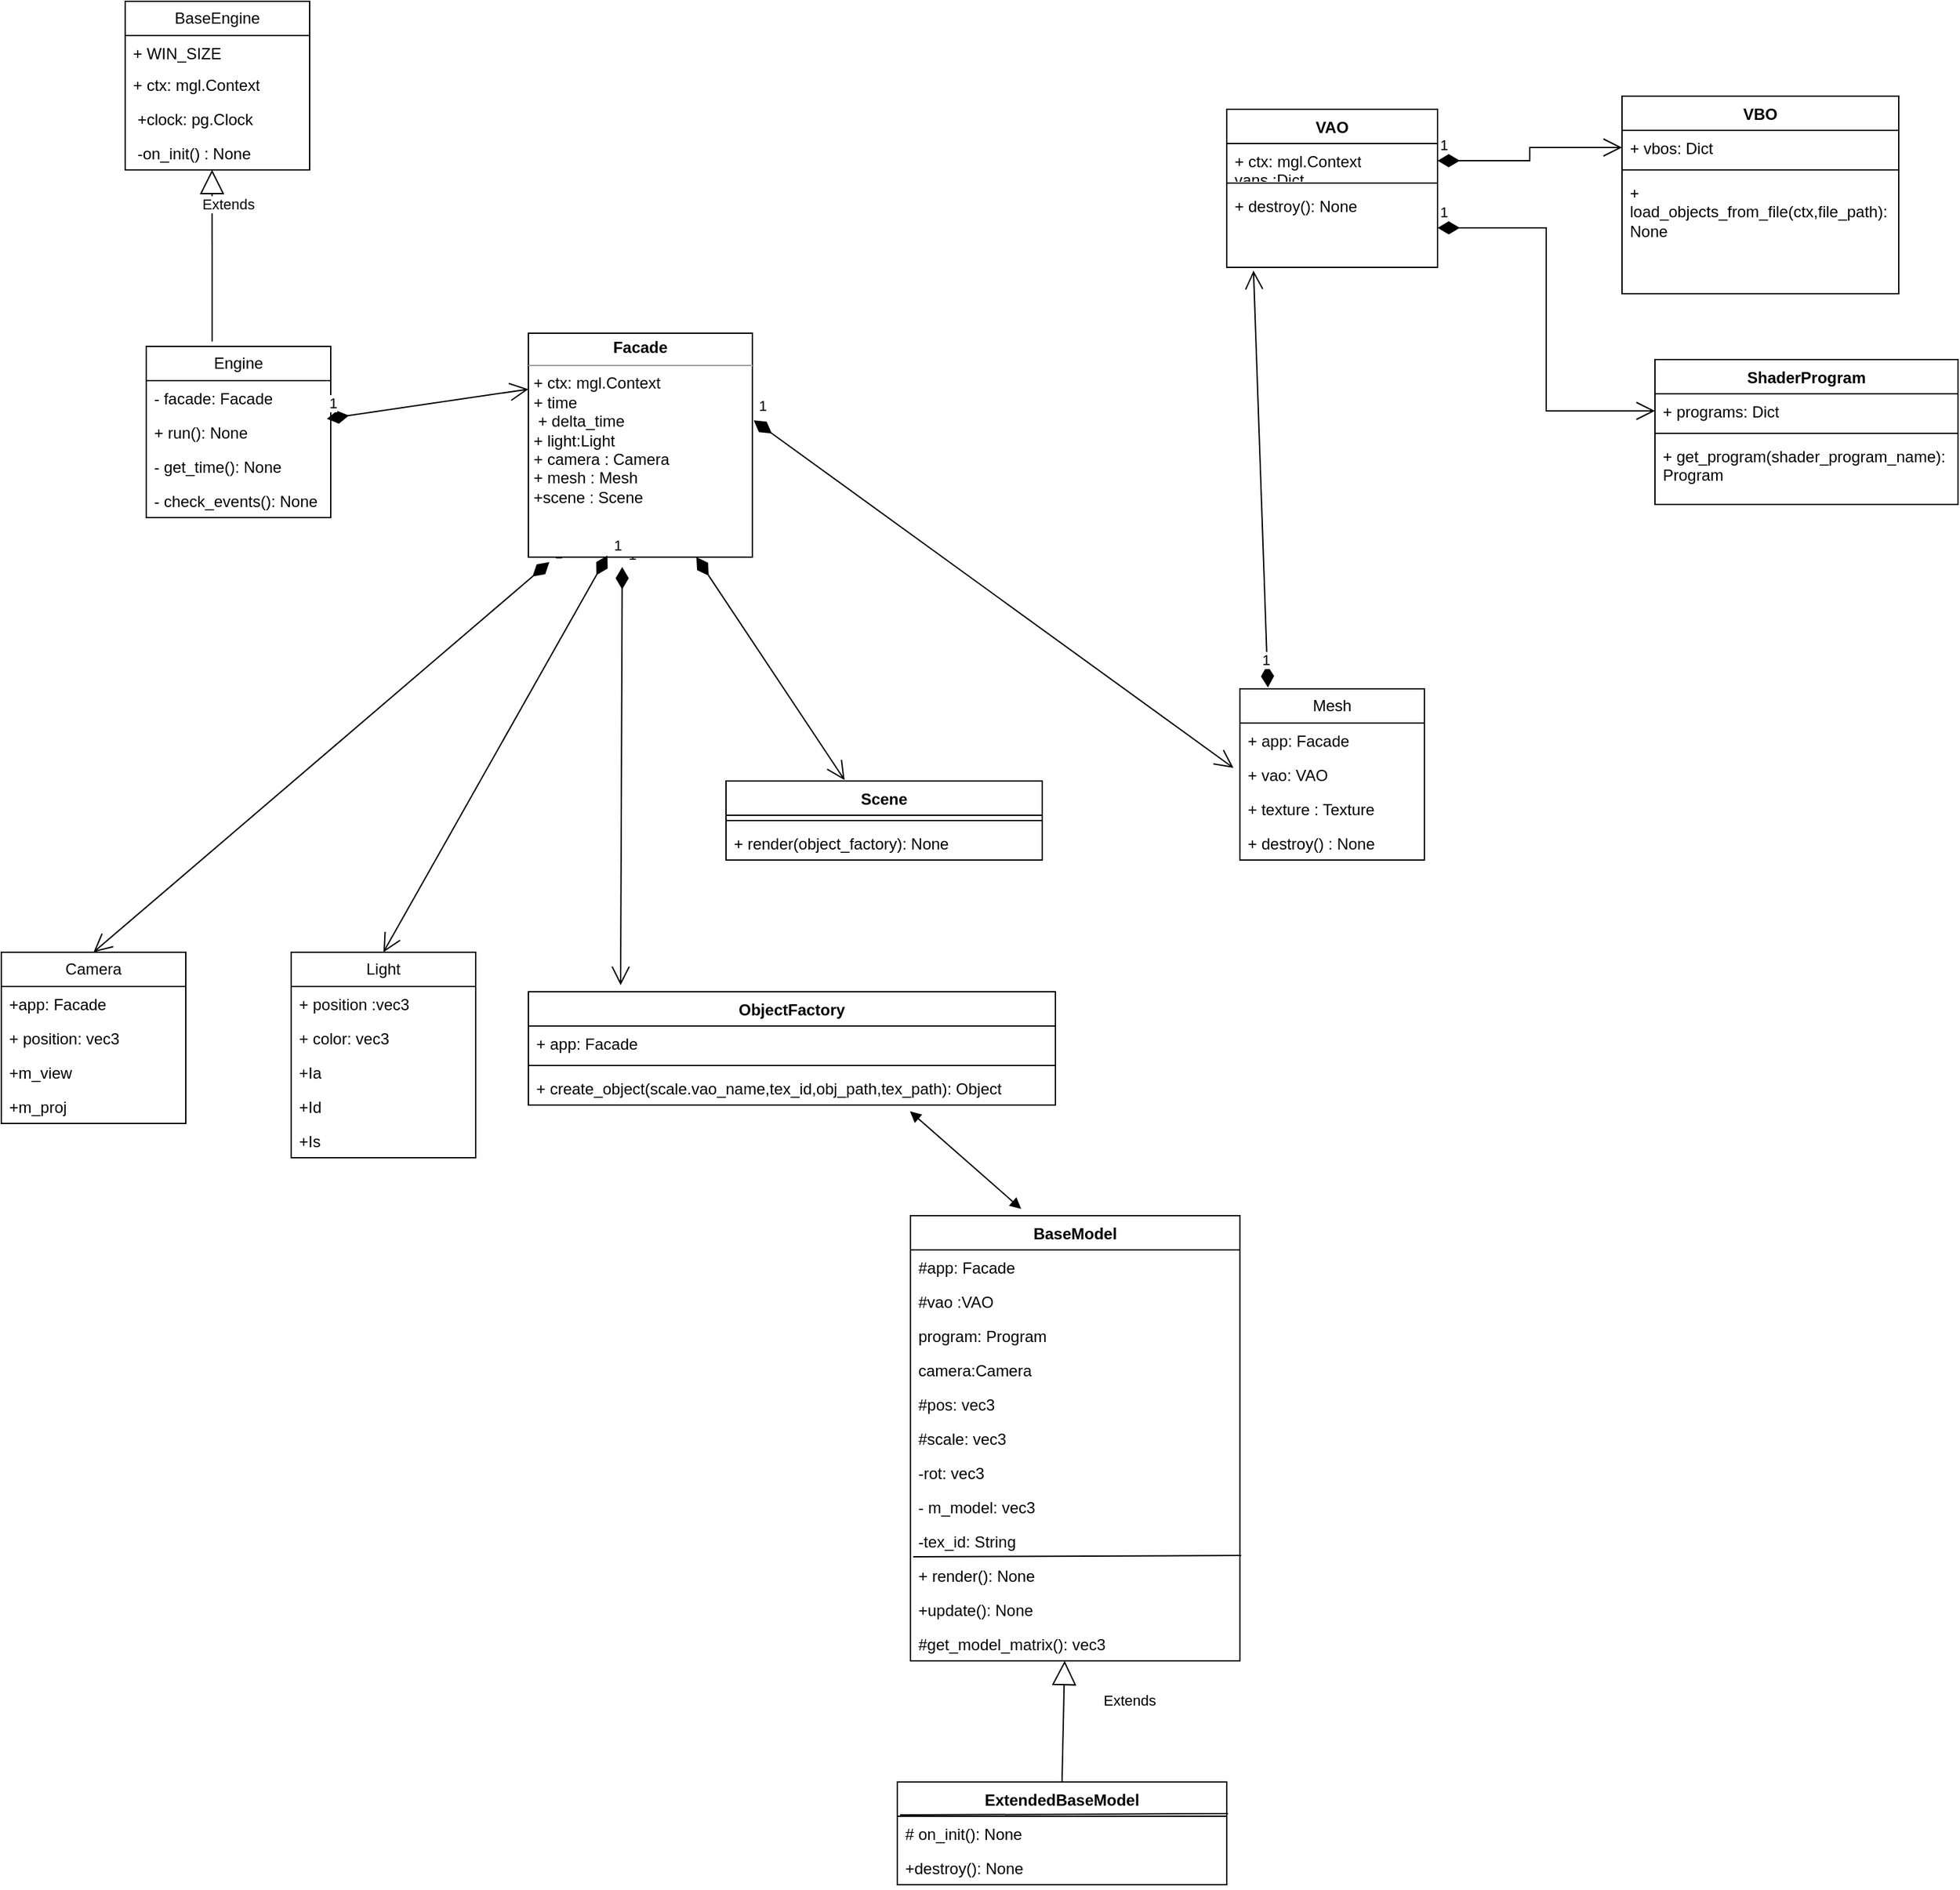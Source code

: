 <mxfile version="22.1.18" type="github">
  <diagram name="Page-1" id="10tANic_bvFwRtT_Bomh">
    <mxGraphModel dx="954" dy="1709" grid="1" gridSize="10" guides="1" tooltips="1" connect="1" arrows="1" fold="1" page="1" pageScale="1" pageWidth="827" pageHeight="1169" math="0" shadow="0">
      <root>
        <mxCell id="0" />
        <mxCell id="1" parent="0" />
        <mxCell id="u18TdW2rYONK3uZv50w_-1" value="Engine" style="swimlane;fontStyle=0;childLayout=stackLayout;horizontal=1;startSize=26;fillColor=none;horizontalStack=0;resizeParent=1;resizeParentMax=0;resizeLast=0;collapsible=1;marginBottom=0;whiteSpace=wrap;html=1;" parent="1" vertex="1">
          <mxGeometry x="290" y="160" width="140" height="130" as="geometry" />
        </mxCell>
        <mxCell id="u18TdW2rYONK3uZv50w_-2" value="- facade: Facade" style="text;strokeColor=none;fillColor=none;align=left;verticalAlign=top;spacingLeft=4;spacingRight=4;overflow=hidden;rotatable=0;points=[[0,0.5],[1,0.5]];portConstraint=eastwest;whiteSpace=wrap;html=1;" parent="u18TdW2rYONK3uZv50w_-1" vertex="1">
          <mxGeometry y="26" width="140" height="26" as="geometry" />
        </mxCell>
        <mxCell id="u18TdW2rYONK3uZv50w_-3" value="+ run(): None" style="text;strokeColor=none;fillColor=none;align=left;verticalAlign=top;spacingLeft=4;spacingRight=4;overflow=hidden;rotatable=0;points=[[0,0.5],[1,0.5]];portConstraint=eastwest;whiteSpace=wrap;html=1;" parent="u18TdW2rYONK3uZv50w_-1" vertex="1">
          <mxGeometry y="52" width="140" height="26" as="geometry" />
        </mxCell>
        <mxCell id="_SxgaZ3hFFK2X-whmdZK-2" value="- get_time(): None" style="text;strokeColor=none;fillColor=none;align=left;verticalAlign=top;spacingLeft=4;spacingRight=4;overflow=hidden;rotatable=0;points=[[0,0.5],[1,0.5]];portConstraint=eastwest;whiteSpace=wrap;html=1;" vertex="1" parent="u18TdW2rYONK3uZv50w_-1">
          <mxGeometry y="78" width="140" height="26" as="geometry" />
        </mxCell>
        <mxCell id="_SxgaZ3hFFK2X-whmdZK-3" value="- check_events(): None" style="text;strokeColor=none;fillColor=none;align=left;verticalAlign=top;spacingLeft=4;spacingRight=4;overflow=hidden;rotatable=0;points=[[0,0.5],[1,0.5]];portConstraint=eastwest;whiteSpace=wrap;html=1;" vertex="1" parent="u18TdW2rYONK3uZv50w_-1">
          <mxGeometry y="104" width="140" height="26" as="geometry" />
        </mxCell>
        <mxCell id="u18TdW2rYONK3uZv50w_-5" value="BaseEngine" style="swimlane;fontStyle=0;childLayout=stackLayout;horizontal=1;startSize=26;fillColor=none;horizontalStack=0;resizeParent=1;resizeParentMax=0;resizeLast=0;collapsible=1;marginBottom=0;whiteSpace=wrap;html=1;" parent="1" vertex="1">
          <mxGeometry x="274" y="-102" width="140" height="128" as="geometry" />
        </mxCell>
        <mxCell id="u18TdW2rYONK3uZv50w_-6" value="+ WIN_SIZE  " style="text;strokeColor=none;fillColor=none;align=left;verticalAlign=top;spacingLeft=4;spacingRight=4;overflow=hidden;rotatable=0;points=[[0,0.5],[1,0.5]];portConstraint=eastwest;whiteSpace=wrap;html=1;" parent="u18TdW2rYONK3uZv50w_-5" vertex="1">
          <mxGeometry y="26" width="140" height="24" as="geometry" />
        </mxCell>
        <mxCell id="u18TdW2rYONK3uZv50w_-7" value="+ ctx: mgl.Context" style="text;strokeColor=none;fillColor=none;align=left;verticalAlign=top;spacingLeft=4;spacingRight=4;overflow=hidden;rotatable=0;points=[[0,0.5],[1,0.5]];portConstraint=eastwest;whiteSpace=wrap;html=1;" parent="u18TdW2rYONK3uZv50w_-5" vertex="1">
          <mxGeometry y="50" width="140" height="26" as="geometry" />
        </mxCell>
        <mxCell id="u18TdW2rYONK3uZv50w_-8" value="&amp;nbsp;+clock: pg.Clock" style="text;strokeColor=none;fillColor=none;align=left;verticalAlign=top;spacingLeft=4;spacingRight=4;overflow=hidden;rotatable=0;points=[[0,0.5],[1,0.5]];portConstraint=eastwest;whiteSpace=wrap;html=1;" parent="u18TdW2rYONK3uZv50w_-5" vertex="1">
          <mxGeometry y="76" width="140" height="26" as="geometry" />
        </mxCell>
        <mxCell id="_SxgaZ3hFFK2X-whmdZK-1" value="&amp;nbsp;-on_init() : None" style="text;strokeColor=none;fillColor=none;align=left;verticalAlign=top;spacingLeft=4;spacingRight=4;overflow=hidden;rotatable=0;points=[[0,0.5],[1,0.5]];portConstraint=eastwest;whiteSpace=wrap;html=1;" vertex="1" parent="u18TdW2rYONK3uZv50w_-5">
          <mxGeometry y="102" width="140" height="26" as="geometry" />
        </mxCell>
        <mxCell id="u18TdW2rYONK3uZv50w_-13" value="Extends" style="endArrow=block;endSize=16;endFill=0;html=1;rounded=0;exitX=0.357;exitY=-0.029;exitDx=0;exitDy=0;exitPerimeter=0;entryX=0.471;entryY=0.996;entryDx=0;entryDy=0;entryPerimeter=0;" parent="1" source="u18TdW2rYONK3uZv50w_-1" target="_SxgaZ3hFFK2X-whmdZK-1" edge="1">
          <mxGeometry x="0.596" y="-12" width="160" relative="1" as="geometry">
            <mxPoint x="330" y="280" as="sourcePoint" />
            <mxPoint x="340" y="30" as="targetPoint" />
            <mxPoint as="offset" />
          </mxGeometry>
        </mxCell>
        <mxCell id="u18TdW2rYONK3uZv50w_-27" value="1" style="endArrow=open;html=1;endSize=12;startArrow=diamondThin;startSize=14;startFill=1;align=left;verticalAlign=bottom;rounded=0;entryX=0;entryY=0.25;entryDx=0;entryDy=0;exitX=0.979;exitY=0.115;exitDx=0;exitDy=0;exitPerimeter=0;" parent="1" source="u18TdW2rYONK3uZv50w_-3" target="u18TdW2rYONK3uZv50w_-99" edge="1">
          <mxGeometry x="-1" y="3" relative="1" as="geometry">
            <mxPoint x="360" y="411" as="sourcePoint" />
            <mxPoint x="608.08" y="356.192" as="targetPoint" />
          </mxGeometry>
        </mxCell>
        <mxCell id="u18TdW2rYONK3uZv50w_-32" value="1" style="endArrow=open;html=1;endSize=12;startArrow=diamondThin;startSize=14;startFill=1;align=left;verticalAlign=bottom;rounded=0;exitX=0.094;exitY=1.022;exitDx=0;exitDy=0;entryX=0.5;entryY=0;entryDx=0;entryDy=0;exitPerimeter=0;" parent="1" source="u18TdW2rYONK3uZv50w_-99" target="_SxgaZ3hFFK2X-whmdZK-9" edge="1">
          <mxGeometry x="-1" y="3" relative="1" as="geometry">
            <mxPoint x="610" y="441" as="sourcePoint" />
            <mxPoint x="254.96" y="602.13" as="targetPoint" />
          </mxGeometry>
        </mxCell>
        <mxCell id="u18TdW2rYONK3uZv50w_-34" value="ObjectFactory" style="swimlane;fontStyle=1;align=center;verticalAlign=top;childLayout=stackLayout;horizontal=1;startSize=26;horizontalStack=0;resizeParent=1;resizeParentMax=0;resizeLast=0;collapsible=1;marginBottom=0;whiteSpace=wrap;html=1;" parent="1" vertex="1">
          <mxGeometry x="580" y="650" width="400" height="86" as="geometry" />
        </mxCell>
        <mxCell id="u18TdW2rYONK3uZv50w_-35" value="+ app: Facade" style="text;strokeColor=none;fillColor=none;align=left;verticalAlign=top;spacingLeft=4;spacingRight=4;overflow=hidden;rotatable=0;points=[[0,0.5],[1,0.5]];portConstraint=eastwest;whiteSpace=wrap;html=1;" parent="u18TdW2rYONK3uZv50w_-34" vertex="1">
          <mxGeometry y="26" width="400" height="26" as="geometry" />
        </mxCell>
        <mxCell id="u18TdW2rYONK3uZv50w_-36" value="" style="line;strokeWidth=1;fillColor=none;align=left;verticalAlign=middle;spacingTop=-1;spacingLeft=3;spacingRight=3;rotatable=0;labelPosition=right;points=[];portConstraint=eastwest;strokeColor=inherit;" parent="u18TdW2rYONK3uZv50w_-34" vertex="1">
          <mxGeometry y="52" width="400" height="8" as="geometry" />
        </mxCell>
        <mxCell id="_SxgaZ3hFFK2X-whmdZK-24" value="+ create_object(scale.vao_name,tex_id,obj_path,tex_path): Object" style="text;strokeColor=none;fillColor=none;align=left;verticalAlign=top;spacingLeft=4;spacingRight=4;overflow=hidden;rotatable=0;points=[[0,0.5],[1,0.5]];portConstraint=eastwest;whiteSpace=wrap;html=1;" vertex="1" parent="u18TdW2rYONK3uZv50w_-34">
          <mxGeometry y="60" width="400" height="26" as="geometry" />
        </mxCell>
        <mxCell id="u18TdW2rYONK3uZv50w_-38" value="1" style="endArrow=open;html=1;endSize=12;startArrow=diamondThin;startSize=14;startFill=1;align=left;verticalAlign=bottom;rounded=0;entryX=0.175;entryY=-0.058;entryDx=0;entryDy=0;exitX=0.419;exitY=1.044;exitDx=0;exitDy=0;exitPerimeter=0;entryPerimeter=0;" parent="1" source="u18TdW2rYONK3uZv50w_-99" target="u18TdW2rYONK3uZv50w_-34" edge="1">
          <mxGeometry x="-1" y="3" relative="1" as="geometry">
            <mxPoint x="710.96" y="453.012" as="sourcePoint" />
            <mxPoint x="990" y="593" as="targetPoint" />
          </mxGeometry>
        </mxCell>
        <mxCell id="u18TdW2rYONK3uZv50w_-40" value="Scene" style="swimlane;fontStyle=1;align=center;verticalAlign=top;childLayout=stackLayout;horizontal=1;startSize=26;horizontalStack=0;resizeParent=1;resizeParentMax=0;resizeLast=0;collapsible=1;marginBottom=0;whiteSpace=wrap;html=1;" parent="1" vertex="1">
          <mxGeometry x="730" y="490" width="240" height="60" as="geometry" />
        </mxCell>
        <mxCell id="u18TdW2rYONK3uZv50w_-42" value="" style="line;strokeWidth=1;fillColor=none;align=left;verticalAlign=middle;spacingTop=-1;spacingLeft=3;spacingRight=3;rotatable=0;labelPosition=right;points=[];portConstraint=eastwest;strokeColor=inherit;" parent="u18TdW2rYONK3uZv50w_-40" vertex="1">
          <mxGeometry y="26" width="240" height="8" as="geometry" />
        </mxCell>
        <mxCell id="u18TdW2rYONK3uZv50w_-43" value="+ render(object_factory): None" style="text;strokeColor=none;fillColor=none;align=left;verticalAlign=top;spacingLeft=4;spacingRight=4;overflow=hidden;rotatable=0;points=[[0,0.5],[1,0.5]];portConstraint=eastwest;whiteSpace=wrap;html=1;" parent="u18TdW2rYONK3uZv50w_-40" vertex="1">
          <mxGeometry y="34" width="240" height="26" as="geometry" />
        </mxCell>
        <mxCell id="u18TdW2rYONK3uZv50w_-44" value="1" style="endArrow=open;html=1;endSize=12;startArrow=diamondThin;startSize=14;startFill=1;align=left;verticalAlign=bottom;rounded=0;exitX=0.75;exitY=1;exitDx=0;exitDy=0;entryX=0.375;entryY=-0.012;entryDx=0;entryDy=0;entryPerimeter=0;" parent="1" source="u18TdW2rYONK3uZv50w_-99" target="u18TdW2rYONK3uZv50w_-40" edge="1">
          <mxGeometry x="-1" y="3" relative="1" as="geometry">
            <mxPoint x="770" y="441" as="sourcePoint" />
            <mxPoint x="1016.88" y="610.012" as="targetPoint" />
          </mxGeometry>
        </mxCell>
        <mxCell id="u18TdW2rYONK3uZv50w_-84" value="1" style="endArrow=open;html=1;endSize=12;startArrow=diamondThin;startSize=14;startFill=1;align=left;verticalAlign=bottom;rounded=0;exitX=1.006;exitY=0.389;exitDx=0;exitDy=0;entryX=-0.035;entryY=0.309;entryDx=0;entryDy=0;exitPerimeter=0;entryPerimeter=0;" parent="1" source="u18TdW2rYONK3uZv50w_-99" target="_SxgaZ3hFFK2X-whmdZK-31" edge="1">
          <mxGeometry x="-1" y="3" relative="1" as="geometry">
            <mxPoint x="770" y="274.5" as="sourcePoint" />
            <mxPoint x="1290" y="448.0" as="targetPoint" />
          </mxGeometry>
        </mxCell>
        <mxCell id="u18TdW2rYONK3uZv50w_-91" value="" style="endArrow=block;startArrow=block;endFill=1;startFill=1;html=1;rounded=0;entryX=0.336;entryY=-0.015;entryDx=0;entryDy=0;entryPerimeter=0;exitX=0.724;exitY=1.182;exitDx=0;exitDy=0;exitPerimeter=0;" parent="1" source="_SxgaZ3hFFK2X-whmdZK-24" target="_SxgaZ3hFFK2X-whmdZK-36" edge="1">
          <mxGeometry width="160" relative="1" as="geometry">
            <mxPoint x="784.701" y="820" as="sourcePoint" />
            <mxPoint x="744.32" y="863.292" as="targetPoint" />
          </mxGeometry>
        </mxCell>
        <mxCell id="u18TdW2rYONK3uZv50w_-99" value="&lt;p style=&quot;margin:0px;margin-top:4px;text-align:center;&quot;&gt;&lt;b&gt;Facade&lt;/b&gt;&lt;/p&gt;&lt;hr size=&quot;1&quot;&gt;&lt;p style=&quot;margin:0px;margin-left:4px;&quot;&gt;+ ctx: mgl.Context&lt;/p&gt;&lt;p style=&quot;margin:0px;margin-left:4px;&quot;&gt;+ time&lt;/p&gt;&lt;p style=&quot;margin:0px;margin-left:4px;&quot;&gt;&amp;nbsp;+ delta_time&lt;/p&gt;&lt;p style=&quot;margin:0px;margin-left:4px;&quot;&gt;+ light:Light&lt;/p&gt;&lt;p style=&quot;margin:0px;margin-left:4px;&quot;&gt;+ camera : Camera&lt;/p&gt;&lt;p style=&quot;margin:0px;margin-left:4px;&quot;&gt;+ mesh : Mesh&lt;/p&gt;&lt;p style=&quot;margin:0px;margin-left:4px;&quot;&gt;+scene : Scene&lt;/p&gt;&lt;p style=&quot;margin:0px;margin-left:4px;&quot;&gt;&lt;br&gt;&lt;/p&gt;" style="verticalAlign=top;align=left;overflow=fill;fontSize=12;fontFamily=Helvetica;html=1;whiteSpace=wrap;" parent="1" vertex="1">
          <mxGeometry x="580" y="150" width="170" height="170" as="geometry" />
        </mxCell>
        <mxCell id="u18TdW2rYONK3uZv50w_-46" value="VAO" style="swimlane;fontStyle=1;align=center;verticalAlign=top;childLayout=stackLayout;horizontal=1;startSize=26;horizontalStack=0;resizeParent=1;resizeParentMax=0;resizeLast=0;collapsible=1;marginBottom=0;whiteSpace=wrap;html=1;" parent="1" vertex="1">
          <mxGeometry x="1110" y="-20" width="160" height="120" as="geometry" />
        </mxCell>
        <mxCell id="u18TdW2rYONK3uZv50w_-47" value="+ ctx: mgl.Context&lt;br&gt;vans :Dict&lt;br&gt;" style="text;strokeColor=none;fillColor=none;align=left;verticalAlign=top;spacingLeft=4;spacingRight=4;overflow=hidden;rotatable=0;points=[[0,0.5],[1,0.5]];portConstraint=eastwest;whiteSpace=wrap;html=1;" parent="u18TdW2rYONK3uZv50w_-46" vertex="1">
          <mxGeometry y="26" width="160" height="26" as="geometry" />
        </mxCell>
        <mxCell id="u18TdW2rYONK3uZv50w_-48" value="" style="line;strokeWidth=1;fillColor=none;align=left;verticalAlign=middle;spacingTop=-1;spacingLeft=3;spacingRight=3;rotatable=0;labelPosition=right;points=[];portConstraint=eastwest;strokeColor=inherit;" parent="u18TdW2rYONK3uZv50w_-46" vertex="1">
          <mxGeometry y="52" width="160" height="8" as="geometry" />
        </mxCell>
        <mxCell id="u18TdW2rYONK3uZv50w_-49" value="+ destroy(): None" style="text;strokeColor=none;fillColor=none;align=left;verticalAlign=top;spacingLeft=4;spacingRight=4;overflow=hidden;rotatable=0;points=[[0,0.5],[1,0.5]];portConstraint=eastwest;whiteSpace=wrap;html=1;" parent="u18TdW2rYONK3uZv50w_-46" vertex="1">
          <mxGeometry y="60" width="160" height="60" as="geometry" />
        </mxCell>
        <mxCell id="u18TdW2rYONK3uZv50w_-50" value="VBO" style="swimlane;fontStyle=1;align=center;verticalAlign=top;childLayout=stackLayout;horizontal=1;startSize=26;horizontalStack=0;resizeParent=1;resizeParentMax=0;resizeLast=0;collapsible=1;marginBottom=0;whiteSpace=wrap;html=1;" parent="1" vertex="1">
          <mxGeometry x="1410" y="-30" width="210" height="150" as="geometry" />
        </mxCell>
        <mxCell id="u18TdW2rYONK3uZv50w_-51" value="+ vbos: Dict" style="text;strokeColor=none;fillColor=none;align=left;verticalAlign=top;spacingLeft=4;spacingRight=4;overflow=hidden;rotatable=0;points=[[0,0.5],[1,0.5]];portConstraint=eastwest;whiteSpace=wrap;html=1;" parent="u18TdW2rYONK3uZv50w_-50" vertex="1">
          <mxGeometry y="26" width="210" height="26" as="geometry" />
        </mxCell>
        <mxCell id="u18TdW2rYONK3uZv50w_-52" value="" style="line;strokeWidth=1;fillColor=none;align=left;verticalAlign=middle;spacingTop=-1;spacingLeft=3;spacingRight=3;rotatable=0;labelPosition=right;points=[];portConstraint=eastwest;strokeColor=inherit;" parent="u18TdW2rYONK3uZv50w_-50" vertex="1">
          <mxGeometry y="52" width="210" height="8" as="geometry" />
        </mxCell>
        <mxCell id="u18TdW2rYONK3uZv50w_-53" value="+ load_objects_from_file(ctx,file_path): None" style="text;strokeColor=none;fillColor=none;align=left;verticalAlign=top;spacingLeft=4;spacingRight=4;overflow=hidden;rotatable=0;points=[[0,0.5],[1,0.5]];portConstraint=eastwest;whiteSpace=wrap;html=1;" parent="u18TdW2rYONK3uZv50w_-50" vertex="1">
          <mxGeometry y="60" width="210" height="90" as="geometry" />
        </mxCell>
        <mxCell id="u18TdW2rYONK3uZv50w_-54" value="1" style="endArrow=open;html=1;endSize=12;startArrow=diamondThin;startSize=14;startFill=1;edgeStyle=orthogonalEdgeStyle;align=left;verticalAlign=bottom;rounded=0;exitX=1;exitY=0.5;exitDx=0;exitDy=0;entryX=0;entryY=0.5;entryDx=0;entryDy=0;" parent="1" source="u18TdW2rYONK3uZv50w_-47" target="u18TdW2rYONK3uZv50w_-51" edge="1">
          <mxGeometry x="-1" y="3" relative="1" as="geometry">
            <mxPoint x="1300" y="62.5" as="sourcePoint" />
            <mxPoint x="1460" y="62.5" as="targetPoint" />
          </mxGeometry>
        </mxCell>
        <mxCell id="u18TdW2rYONK3uZv50w_-57" value="ShaderProgram" style="swimlane;fontStyle=1;align=center;verticalAlign=top;childLayout=stackLayout;horizontal=1;startSize=26;horizontalStack=0;resizeParent=1;resizeParentMax=0;resizeLast=0;collapsible=1;marginBottom=0;whiteSpace=wrap;html=1;" parent="1" vertex="1">
          <mxGeometry x="1435" y="170" width="230" height="110" as="geometry" />
        </mxCell>
        <mxCell id="u18TdW2rYONK3uZv50w_-58" value="+ programs: Dict" style="text;strokeColor=none;fillColor=none;align=left;verticalAlign=top;spacingLeft=4;spacingRight=4;overflow=hidden;rotatable=0;points=[[0,0.5],[1,0.5]];portConstraint=eastwest;whiteSpace=wrap;html=1;" parent="u18TdW2rYONK3uZv50w_-57" vertex="1">
          <mxGeometry y="26" width="230" height="26" as="geometry" />
        </mxCell>
        <mxCell id="u18TdW2rYONK3uZv50w_-59" value="" style="line;strokeWidth=1;fillColor=none;align=left;verticalAlign=middle;spacingTop=-1;spacingLeft=3;spacingRight=3;rotatable=0;labelPosition=right;points=[];portConstraint=eastwest;strokeColor=inherit;" parent="u18TdW2rYONK3uZv50w_-57" vertex="1">
          <mxGeometry y="52" width="230" height="8" as="geometry" />
        </mxCell>
        <mxCell id="u18TdW2rYONK3uZv50w_-60" value="+ get_program(shader_program_name): Program" style="text;strokeColor=none;fillColor=none;align=left;verticalAlign=top;spacingLeft=4;spacingRight=4;overflow=hidden;rotatable=0;points=[[0,0.5],[1,0.5]];portConstraint=eastwest;whiteSpace=wrap;html=1;" parent="u18TdW2rYONK3uZv50w_-57" vertex="1">
          <mxGeometry y="60" width="230" height="50" as="geometry" />
        </mxCell>
        <mxCell id="u18TdW2rYONK3uZv50w_-61" value="1" style="endArrow=open;html=1;endSize=12;startArrow=diamondThin;startSize=14;startFill=1;edgeStyle=orthogonalEdgeStyle;align=left;verticalAlign=bottom;rounded=0;exitX=1;exitY=0.5;exitDx=0;exitDy=0;entryX=0;entryY=0.5;entryDx=0;entryDy=0;" parent="1" source="u18TdW2rYONK3uZv50w_-49" target="u18TdW2rYONK3uZv50w_-58" edge="1">
          <mxGeometry x="-1" y="3" relative="1" as="geometry">
            <mxPoint x="1290" y="170" as="sourcePoint" />
            <mxPoint x="1420" y="170" as="targetPoint" />
          </mxGeometry>
        </mxCell>
        <mxCell id="_SxgaZ3hFFK2X-whmdZK-9" value="Camera" style="swimlane;fontStyle=0;childLayout=stackLayout;horizontal=1;startSize=26;fillColor=none;horizontalStack=0;resizeParent=1;resizeParentMax=0;resizeLast=0;collapsible=1;marginBottom=0;whiteSpace=wrap;html=1;" vertex="1" parent="1">
          <mxGeometry x="180" y="620" width="140" height="130" as="geometry" />
        </mxCell>
        <mxCell id="_SxgaZ3hFFK2X-whmdZK-10" value="+app: Facade" style="text;strokeColor=none;fillColor=none;align=left;verticalAlign=top;spacingLeft=4;spacingRight=4;overflow=hidden;rotatable=0;points=[[0,0.5],[1,0.5]];portConstraint=eastwest;whiteSpace=wrap;html=1;" vertex="1" parent="_SxgaZ3hFFK2X-whmdZK-9">
          <mxGeometry y="26" width="140" height="26" as="geometry" />
        </mxCell>
        <mxCell id="_SxgaZ3hFFK2X-whmdZK-11" value="+ position: vec3" style="text;strokeColor=none;fillColor=none;align=left;verticalAlign=top;spacingLeft=4;spacingRight=4;overflow=hidden;rotatable=0;points=[[0,0.5],[1,0.5]];portConstraint=eastwest;whiteSpace=wrap;html=1;" vertex="1" parent="_SxgaZ3hFFK2X-whmdZK-9">
          <mxGeometry y="52" width="140" height="26" as="geometry" />
        </mxCell>
        <mxCell id="_SxgaZ3hFFK2X-whmdZK-12" value="+m_view" style="text;strokeColor=none;fillColor=none;align=left;verticalAlign=top;spacingLeft=4;spacingRight=4;overflow=hidden;rotatable=0;points=[[0,0.5],[1,0.5]];portConstraint=eastwest;whiteSpace=wrap;html=1;" vertex="1" parent="_SxgaZ3hFFK2X-whmdZK-9">
          <mxGeometry y="78" width="140" height="26" as="geometry" />
        </mxCell>
        <mxCell id="_SxgaZ3hFFK2X-whmdZK-13" value="+m_proj" style="text;strokeColor=none;fillColor=none;align=left;verticalAlign=top;spacingLeft=4;spacingRight=4;overflow=hidden;rotatable=0;points=[[0,0.5],[1,0.5]];portConstraint=eastwest;whiteSpace=wrap;html=1;" vertex="1" parent="_SxgaZ3hFFK2X-whmdZK-9">
          <mxGeometry y="104" width="140" height="26" as="geometry" />
        </mxCell>
        <mxCell id="_SxgaZ3hFFK2X-whmdZK-14" value="Light" style="swimlane;fontStyle=0;childLayout=stackLayout;horizontal=1;startSize=26;fillColor=none;horizontalStack=0;resizeParent=1;resizeParentMax=0;resizeLast=0;collapsible=1;marginBottom=0;whiteSpace=wrap;html=1;" vertex="1" parent="1">
          <mxGeometry x="400" y="620" width="140" height="156" as="geometry" />
        </mxCell>
        <mxCell id="_SxgaZ3hFFK2X-whmdZK-15" value="+ position :vec3" style="text;strokeColor=none;fillColor=none;align=left;verticalAlign=top;spacingLeft=4;spacingRight=4;overflow=hidden;rotatable=0;points=[[0,0.5],[1,0.5]];portConstraint=eastwest;whiteSpace=wrap;html=1;" vertex="1" parent="_SxgaZ3hFFK2X-whmdZK-14">
          <mxGeometry y="26" width="140" height="26" as="geometry" />
        </mxCell>
        <mxCell id="_SxgaZ3hFFK2X-whmdZK-16" value="+ color: vec3" style="text;strokeColor=none;fillColor=none;align=left;verticalAlign=top;spacingLeft=4;spacingRight=4;overflow=hidden;rotatable=0;points=[[0,0.5],[1,0.5]];portConstraint=eastwest;whiteSpace=wrap;html=1;" vertex="1" parent="_SxgaZ3hFFK2X-whmdZK-14">
          <mxGeometry y="52" width="140" height="26" as="geometry" />
        </mxCell>
        <mxCell id="_SxgaZ3hFFK2X-whmdZK-17" value="+Ia" style="text;strokeColor=none;fillColor=none;align=left;verticalAlign=top;spacingLeft=4;spacingRight=4;overflow=hidden;rotatable=0;points=[[0,0.5],[1,0.5]];portConstraint=eastwest;whiteSpace=wrap;html=1;" vertex="1" parent="_SxgaZ3hFFK2X-whmdZK-14">
          <mxGeometry y="78" width="140" height="26" as="geometry" />
        </mxCell>
        <mxCell id="_SxgaZ3hFFK2X-whmdZK-18" value="+Id" style="text;strokeColor=none;fillColor=none;align=left;verticalAlign=top;spacingLeft=4;spacingRight=4;overflow=hidden;rotatable=0;points=[[0,0.5],[1,0.5]];portConstraint=eastwest;whiteSpace=wrap;html=1;" vertex="1" parent="_SxgaZ3hFFK2X-whmdZK-14">
          <mxGeometry y="104" width="140" height="26" as="geometry" />
        </mxCell>
        <mxCell id="_SxgaZ3hFFK2X-whmdZK-19" value="+Is" style="text;strokeColor=none;fillColor=none;align=left;verticalAlign=top;spacingLeft=4;spacingRight=4;overflow=hidden;rotatable=0;points=[[0,0.5],[1,0.5]];portConstraint=eastwest;whiteSpace=wrap;html=1;" vertex="1" parent="_SxgaZ3hFFK2X-whmdZK-14">
          <mxGeometry y="130" width="140" height="26" as="geometry" />
        </mxCell>
        <mxCell id="_SxgaZ3hFFK2X-whmdZK-20" value="1" style="endArrow=open;html=1;endSize=12;startArrow=diamondThin;startSize=14;startFill=1;align=left;verticalAlign=bottom;rounded=0;exitX=0.353;exitY=0.993;exitDx=0;exitDy=0;entryX=0.5;entryY=0;entryDx=0;entryDy=0;exitPerimeter=0;" edge="1" parent="1" source="u18TdW2rYONK3uZv50w_-99" target="_SxgaZ3hFFK2X-whmdZK-14">
          <mxGeometry x="-1" y="3" relative="1" as="geometry">
            <mxPoint x="635" y="333" as="sourcePoint" />
            <mxPoint x="290" y="630" as="targetPoint" />
          </mxGeometry>
        </mxCell>
        <mxCell id="_SxgaZ3hFFK2X-whmdZK-29" value="Mesh" style="swimlane;fontStyle=0;childLayout=stackLayout;horizontal=1;startSize=26;fillColor=none;horizontalStack=0;resizeParent=1;resizeParentMax=0;resizeLast=0;collapsible=1;marginBottom=0;whiteSpace=wrap;html=1;" vertex="1" parent="1">
          <mxGeometry x="1120" y="420" width="140" height="130" as="geometry" />
        </mxCell>
        <mxCell id="_SxgaZ3hFFK2X-whmdZK-30" value="+ app: Facade" style="text;strokeColor=none;fillColor=none;align=left;verticalAlign=top;spacingLeft=4;spacingRight=4;overflow=hidden;rotatable=0;points=[[0,0.5],[1,0.5]];portConstraint=eastwest;whiteSpace=wrap;html=1;" vertex="1" parent="_SxgaZ3hFFK2X-whmdZK-29">
          <mxGeometry y="26" width="140" height="26" as="geometry" />
        </mxCell>
        <mxCell id="_SxgaZ3hFFK2X-whmdZK-31" value="+ vao: VAO" style="text;strokeColor=none;fillColor=none;align=left;verticalAlign=top;spacingLeft=4;spacingRight=4;overflow=hidden;rotatable=0;points=[[0,0.5],[1,0.5]];portConstraint=eastwest;whiteSpace=wrap;html=1;" vertex="1" parent="_SxgaZ3hFFK2X-whmdZK-29">
          <mxGeometry y="52" width="140" height="26" as="geometry" />
        </mxCell>
        <mxCell id="_SxgaZ3hFFK2X-whmdZK-32" value="+ texture : Texture" style="text;strokeColor=none;fillColor=none;align=left;verticalAlign=top;spacingLeft=4;spacingRight=4;overflow=hidden;rotatable=0;points=[[0,0.5],[1,0.5]];portConstraint=eastwest;whiteSpace=wrap;html=1;" vertex="1" parent="_SxgaZ3hFFK2X-whmdZK-29">
          <mxGeometry y="78" width="140" height="26" as="geometry" />
        </mxCell>
        <mxCell id="_SxgaZ3hFFK2X-whmdZK-33" value="+ destroy() : None" style="text;strokeColor=none;fillColor=none;align=left;verticalAlign=top;spacingLeft=4;spacingRight=4;overflow=hidden;rotatable=0;points=[[0,0.5],[1,0.5]];portConstraint=eastwest;whiteSpace=wrap;html=1;" vertex="1" parent="_SxgaZ3hFFK2X-whmdZK-29">
          <mxGeometry y="104" width="140" height="26" as="geometry" />
        </mxCell>
        <mxCell id="_SxgaZ3hFFK2X-whmdZK-34" value="1" style="endArrow=open;html=1;endSize=12;startArrow=diamondThin;startSize=14;startFill=1;align=left;verticalAlign=bottom;rounded=0;exitX=0.152;exitY=-0.008;exitDx=0;exitDy=0;exitPerimeter=0;entryX=0.127;entryY=1.041;entryDx=0;entryDy=0;entryPerimeter=0;" edge="1" parent="1" source="_SxgaZ3hFFK2X-whmdZK-29" target="u18TdW2rYONK3uZv50w_-49">
          <mxGeometry x="-0.924" y="6" relative="1" as="geometry">
            <mxPoint x="1107" y="473" as="sourcePoint" />
            <mxPoint x="1100" y="60" as="targetPoint" />
            <mxPoint as="offset" />
          </mxGeometry>
        </mxCell>
        <mxCell id="_SxgaZ3hFFK2X-whmdZK-36" value="BaseModel" style="swimlane;fontStyle=1;align=center;verticalAlign=top;childLayout=stackLayout;horizontal=1;startSize=26;horizontalStack=0;resizeParent=1;resizeParentMax=0;resizeLast=0;collapsible=1;marginBottom=0;whiteSpace=wrap;html=1;" vertex="1" parent="1">
          <mxGeometry x="870" y="820" width="250" height="338" as="geometry" />
        </mxCell>
        <mxCell id="_SxgaZ3hFFK2X-whmdZK-37" value="#app: Facade" style="text;strokeColor=none;fillColor=none;align=left;verticalAlign=top;spacingLeft=4;spacingRight=4;overflow=hidden;rotatable=0;points=[[0,0.5],[1,0.5]];portConstraint=eastwest;whiteSpace=wrap;html=1;" vertex="1" parent="_SxgaZ3hFFK2X-whmdZK-36">
          <mxGeometry y="26" width="250" height="26" as="geometry" />
        </mxCell>
        <mxCell id="_SxgaZ3hFFK2X-whmdZK-39" value="#vao :VAO" style="text;strokeColor=none;fillColor=none;align=left;verticalAlign=top;spacingLeft=4;spacingRight=4;overflow=hidden;rotatable=0;points=[[0,0.5],[1,0.5]];portConstraint=eastwest;whiteSpace=wrap;html=1;" vertex="1" parent="_SxgaZ3hFFK2X-whmdZK-36">
          <mxGeometry y="52" width="250" height="26" as="geometry" />
        </mxCell>
        <mxCell id="_SxgaZ3hFFK2X-whmdZK-44" value="program: Program" style="text;strokeColor=none;fillColor=none;align=left;verticalAlign=top;spacingLeft=4;spacingRight=4;overflow=hidden;rotatable=0;points=[[0,0.5],[1,0.5]];portConstraint=eastwest;whiteSpace=wrap;html=1;" vertex="1" parent="_SxgaZ3hFFK2X-whmdZK-36">
          <mxGeometry y="78" width="250" height="26" as="geometry" />
        </mxCell>
        <mxCell id="_SxgaZ3hFFK2X-whmdZK-45" value="camera:Camera" style="text;strokeColor=none;fillColor=none;align=left;verticalAlign=top;spacingLeft=4;spacingRight=4;overflow=hidden;rotatable=0;points=[[0,0.5],[1,0.5]];portConstraint=eastwest;whiteSpace=wrap;html=1;" vertex="1" parent="_SxgaZ3hFFK2X-whmdZK-36">
          <mxGeometry y="104" width="250" height="26" as="geometry" />
        </mxCell>
        <mxCell id="_SxgaZ3hFFK2X-whmdZK-46" value="#pos: vec3" style="text;strokeColor=none;fillColor=none;align=left;verticalAlign=top;spacingLeft=4;spacingRight=4;overflow=hidden;rotatable=0;points=[[0,0.5],[1,0.5]];portConstraint=eastwest;whiteSpace=wrap;html=1;" vertex="1" parent="_SxgaZ3hFFK2X-whmdZK-36">
          <mxGeometry y="130" width="250" height="26" as="geometry" />
        </mxCell>
        <mxCell id="_SxgaZ3hFFK2X-whmdZK-47" value="#scale: vec3" style="text;strokeColor=none;fillColor=none;align=left;verticalAlign=top;spacingLeft=4;spacingRight=4;overflow=hidden;rotatable=0;points=[[0,0.5],[1,0.5]];portConstraint=eastwest;whiteSpace=wrap;html=1;" vertex="1" parent="_SxgaZ3hFFK2X-whmdZK-36">
          <mxGeometry y="156" width="250" height="26" as="geometry" />
        </mxCell>
        <mxCell id="_SxgaZ3hFFK2X-whmdZK-48" value="-rot: vec3" style="text;strokeColor=none;fillColor=none;align=left;verticalAlign=top;spacingLeft=4;spacingRight=4;overflow=hidden;rotatable=0;points=[[0,0.5],[1,0.5]];portConstraint=eastwest;whiteSpace=wrap;html=1;" vertex="1" parent="_SxgaZ3hFFK2X-whmdZK-36">
          <mxGeometry y="182" width="250" height="26" as="geometry" />
        </mxCell>
        <mxCell id="_SxgaZ3hFFK2X-whmdZK-49" value="- m_model: vec3" style="text;strokeColor=none;fillColor=none;align=left;verticalAlign=top;spacingLeft=4;spacingRight=4;overflow=hidden;rotatable=0;points=[[0,0.5],[1,0.5]];portConstraint=eastwest;whiteSpace=wrap;html=1;" vertex="1" parent="_SxgaZ3hFFK2X-whmdZK-36">
          <mxGeometry y="208" width="250" height="26" as="geometry" />
        </mxCell>
        <mxCell id="_SxgaZ3hFFK2X-whmdZK-50" value="-tex_id: String" style="text;strokeColor=none;fillColor=none;align=left;verticalAlign=top;spacingLeft=4;spacingRight=4;overflow=hidden;rotatable=0;points=[[0,0.5],[1,0.5]];portConstraint=eastwest;whiteSpace=wrap;html=1;" vertex="1" parent="_SxgaZ3hFFK2X-whmdZK-36">
          <mxGeometry y="234" width="250" height="26" as="geometry" />
        </mxCell>
        <mxCell id="_SxgaZ3hFFK2X-whmdZK-52" value="" style="endArrow=none;html=1;rounded=0;exitX=0.008;exitY=-0.038;exitDx=0;exitDy=0;exitPerimeter=0;entryX=1.004;entryY=-0.077;entryDx=0;entryDy=0;entryPerimeter=0;" edge="1" parent="_SxgaZ3hFFK2X-whmdZK-36" source="_SxgaZ3hFFK2X-whmdZK-51" target="_SxgaZ3hFFK2X-whmdZK-51">
          <mxGeometry width="50" height="50" relative="1" as="geometry">
            <mxPoint x="220" y="210" as="sourcePoint" />
            <mxPoint x="270" y="160" as="targetPoint" />
          </mxGeometry>
        </mxCell>
        <mxCell id="_SxgaZ3hFFK2X-whmdZK-51" value="+ render(): None" style="text;align=left;verticalAlign=top;spacingLeft=4;spacingRight=4;overflow=hidden;rotatable=0;points=[[0,0.5],[1,0.5]];portConstraint=eastwest;whiteSpace=wrap;html=1;strokeColor=none;" vertex="1" parent="_SxgaZ3hFFK2X-whmdZK-36">
          <mxGeometry y="260" width="250" height="26" as="geometry" />
        </mxCell>
        <mxCell id="_SxgaZ3hFFK2X-whmdZK-53" value="+update(): None" style="text;align=left;verticalAlign=top;spacingLeft=4;spacingRight=4;overflow=hidden;rotatable=0;points=[[0,0.5],[1,0.5]];portConstraint=eastwest;whiteSpace=wrap;html=1;strokeColor=none;" vertex="1" parent="_SxgaZ3hFFK2X-whmdZK-36">
          <mxGeometry y="286" width="250" height="26" as="geometry" />
        </mxCell>
        <mxCell id="_SxgaZ3hFFK2X-whmdZK-54" value="#get_model_matrix(): vec3" style="text;align=left;verticalAlign=top;spacingLeft=4;spacingRight=4;overflow=hidden;rotatable=0;points=[[0,0.5],[1,0.5]];portConstraint=eastwest;whiteSpace=wrap;html=1;strokeColor=none;" vertex="1" parent="_SxgaZ3hFFK2X-whmdZK-36">
          <mxGeometry y="312" width="250" height="26" as="geometry" />
        </mxCell>
        <mxCell id="_SxgaZ3hFFK2X-whmdZK-55" value="ExtendedBaseModel" style="swimlane;fontStyle=1;align=center;verticalAlign=top;childLayout=stackLayout;horizontal=1;startSize=26;horizontalStack=0;resizeParent=1;resizeParentMax=0;resizeLast=0;collapsible=1;marginBottom=0;whiteSpace=wrap;html=1;" vertex="1" parent="1">
          <mxGeometry x="860" y="1250" width="250" height="78" as="geometry" />
        </mxCell>
        <mxCell id="_SxgaZ3hFFK2X-whmdZK-65" value="" style="endArrow=none;html=1;rounded=0;exitX=0.008;exitY=-0.038;exitDx=0;exitDy=0;exitPerimeter=0;entryX=1.004;entryY=-0.077;entryDx=0;entryDy=0;entryPerimeter=0;" edge="1" parent="_SxgaZ3hFFK2X-whmdZK-55" source="_SxgaZ3hFFK2X-whmdZK-66" target="_SxgaZ3hFFK2X-whmdZK-66">
          <mxGeometry width="50" height="50" relative="1" as="geometry">
            <mxPoint x="220" y="210" as="sourcePoint" />
            <mxPoint x="270" y="160" as="targetPoint" />
          </mxGeometry>
        </mxCell>
        <mxCell id="_SxgaZ3hFFK2X-whmdZK-66" value="# on_init(): None" style="text;align=left;verticalAlign=top;spacingLeft=4;spacingRight=4;overflow=hidden;rotatable=0;points=[[0,0.5],[1,0.5]];portConstraint=eastwest;whiteSpace=wrap;html=1;strokeColor=none;" vertex="1" parent="_SxgaZ3hFFK2X-whmdZK-55">
          <mxGeometry y="26" width="250" height="26" as="geometry" />
        </mxCell>
        <mxCell id="_SxgaZ3hFFK2X-whmdZK-67" value="+destroy(): None" style="text;align=left;verticalAlign=top;spacingLeft=4;spacingRight=4;overflow=hidden;rotatable=0;points=[[0,0.5],[1,0.5]];portConstraint=eastwest;whiteSpace=wrap;html=1;strokeColor=none;" vertex="1" parent="_SxgaZ3hFFK2X-whmdZK-55">
          <mxGeometry y="52" width="250" height="26" as="geometry" />
        </mxCell>
        <mxCell id="_SxgaZ3hFFK2X-whmdZK-69" value="Extends" style="endArrow=block;endSize=16;endFill=0;html=1;rounded=0;exitX=0.5;exitY=0;exitDx=0;exitDy=0;entryX=0.468;entryY=1;entryDx=0;entryDy=0;entryPerimeter=0;" edge="1" parent="1" source="_SxgaZ3hFFK2X-whmdZK-55" target="_SxgaZ3hFFK2X-whmdZK-54">
          <mxGeometry x="0.375" y="-50" width="160" relative="1" as="geometry">
            <mxPoint x="650" y="1010" as="sourcePoint" />
            <mxPoint x="810" y="1010" as="targetPoint" />
            <mxPoint as="offset" />
          </mxGeometry>
        </mxCell>
      </root>
    </mxGraphModel>
  </diagram>
</mxfile>

